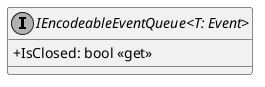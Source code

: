 @startuml
skinparam monochrome true
skinparam classAttributeIconSize 0
!startsub default
interface "IEncodeableEventQueue<T: Event>" {
    + IsClosed: bool <<get>>
}
!endsub

@enduml
